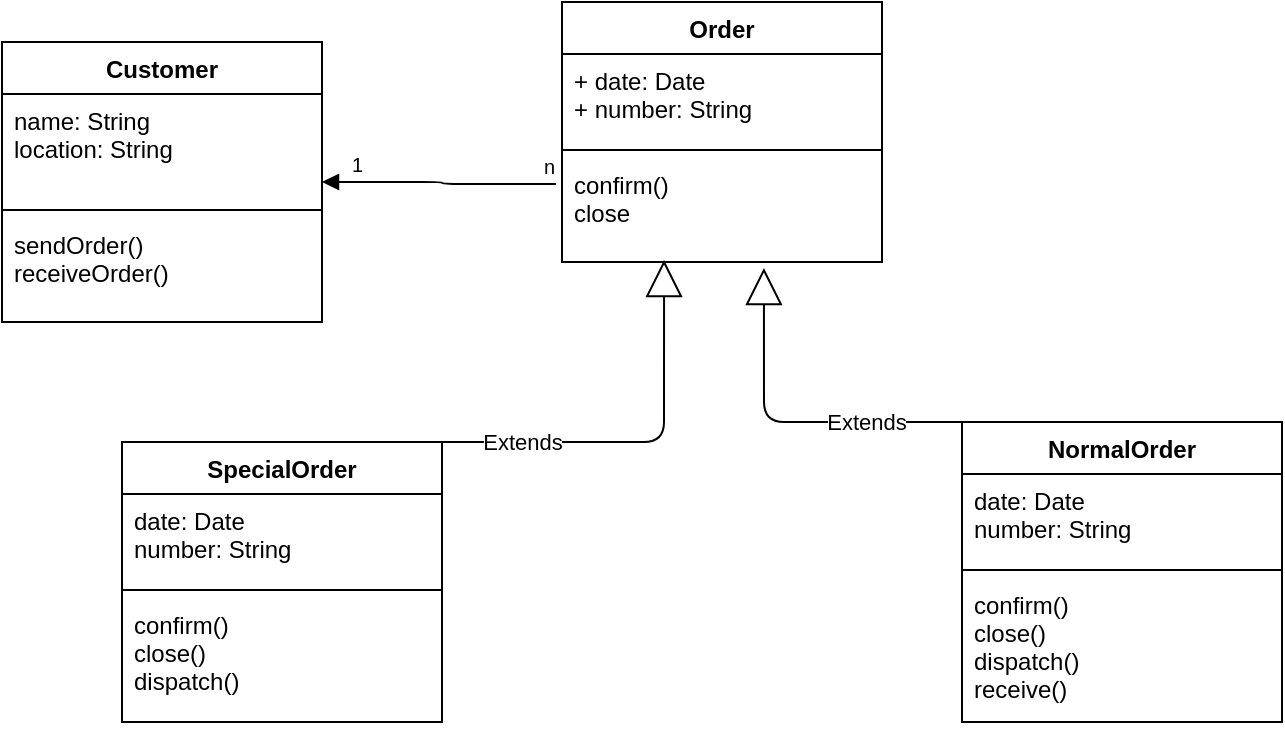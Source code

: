 <mxfile version="12.9.14" type="google"><diagram id="-SW95ahnhSA2WMdlfEpd" name="Page-1"><mxGraphModel dx="868" dy="456" grid="1" gridSize="10" guides="1" tooltips="1" connect="1" arrows="1" fold="1" page="1" pageScale="1" pageWidth="850" pageHeight="1100" math="0" shadow="0"><root><mxCell id="0"/><mxCell id="1" parent="0"/><mxCell id="49olSPp61oo56eikKU90-1" value="Order" style="swimlane;fontStyle=1;align=center;verticalAlign=top;childLayout=stackLayout;horizontal=1;startSize=26;horizontalStack=0;resizeParent=1;resizeParentMax=0;resizeLast=0;collapsible=1;marginBottom=0;" parent="1" vertex="1"><mxGeometry x="340" y="70" width="160" height="130" as="geometry"/></mxCell><mxCell id="49olSPp61oo56eikKU90-2" value="+ date: Date&#xA;+ number: String&#xA;" style="text;strokeColor=none;fillColor=none;align=left;verticalAlign=top;spacingLeft=4;spacingRight=4;overflow=hidden;rotatable=0;points=[[0,0.5],[1,0.5]];portConstraint=eastwest;" parent="49olSPp61oo56eikKU90-1" vertex="1"><mxGeometry y="26" width="160" height="44" as="geometry"/></mxCell><mxCell id="49olSPp61oo56eikKU90-3" value="" style="line;strokeWidth=1;fillColor=none;align=left;verticalAlign=middle;spacingTop=-1;spacingLeft=3;spacingRight=3;rotatable=0;labelPosition=right;points=[];portConstraint=eastwest;" parent="49olSPp61oo56eikKU90-1" vertex="1"><mxGeometry y="70" width="160" height="8" as="geometry"/></mxCell><mxCell id="49olSPp61oo56eikKU90-4" value="confirm()&#xA;close&#xA;" style="text;strokeColor=none;fillColor=none;align=left;verticalAlign=top;spacingLeft=4;spacingRight=4;overflow=hidden;rotatable=0;points=[[0,0.5],[1,0.5]];portConstraint=eastwest;" parent="49olSPp61oo56eikKU90-1" vertex="1"><mxGeometry y="78" width="160" height="52" as="geometry"/></mxCell><mxCell id="49olSPp61oo56eikKU90-9" value="SpecialOrder" style="swimlane;fontStyle=1;align=center;verticalAlign=top;childLayout=stackLayout;horizontal=1;startSize=26;horizontalStack=0;resizeParent=1;resizeParentMax=0;resizeLast=0;collapsible=1;marginBottom=0;" parent="1" vertex="1"><mxGeometry x="120" y="290" width="160" height="140" as="geometry"/></mxCell><mxCell id="49olSPp61oo56eikKU90-10" value="date: Date&#xA;number: String&#xA;&#xA;" style="text;strokeColor=none;fillColor=none;align=left;verticalAlign=top;spacingLeft=4;spacingRight=4;overflow=hidden;rotatable=0;points=[[0,0.5],[1,0.5]];portConstraint=eastwest;" parent="49olSPp61oo56eikKU90-9" vertex="1"><mxGeometry y="26" width="160" height="44" as="geometry"/></mxCell><mxCell id="49olSPp61oo56eikKU90-11" value="" style="line;strokeWidth=1;fillColor=none;align=left;verticalAlign=middle;spacingTop=-1;spacingLeft=3;spacingRight=3;rotatable=0;labelPosition=right;points=[];portConstraint=eastwest;" parent="49olSPp61oo56eikKU90-9" vertex="1"><mxGeometry y="70" width="160" height="8" as="geometry"/></mxCell><mxCell id="49olSPp61oo56eikKU90-12" value="confirm()&#xA;close()&#xA;dispatch()&#xA;" style="text;strokeColor=none;fillColor=none;align=left;verticalAlign=top;spacingLeft=4;spacingRight=4;overflow=hidden;rotatable=0;points=[[0,0.5],[1,0.5]];portConstraint=eastwest;" parent="49olSPp61oo56eikKU90-9" vertex="1"><mxGeometry y="78" width="160" height="62" as="geometry"/></mxCell><mxCell id="49olSPp61oo56eikKU90-13" value="Customer" style="swimlane;fontStyle=1;align=center;verticalAlign=top;childLayout=stackLayout;horizontal=1;startSize=26;horizontalStack=0;resizeParent=1;resizeParentMax=0;resizeLast=0;collapsible=1;marginBottom=0;" parent="1" vertex="1"><mxGeometry x="60" y="90" width="160" height="140" as="geometry"/></mxCell><mxCell id="49olSPp61oo56eikKU90-14" value="name: String&#xA;location: String&#xA;&#xA;" style="text;strokeColor=none;fillColor=none;align=left;verticalAlign=top;spacingLeft=4;spacingRight=4;overflow=hidden;rotatable=0;points=[[0,0.5],[1,0.5]];portConstraint=eastwest;" parent="49olSPp61oo56eikKU90-13" vertex="1"><mxGeometry y="26" width="160" height="54" as="geometry"/></mxCell><mxCell id="49olSPp61oo56eikKU90-15" value="" style="line;strokeWidth=1;fillColor=none;align=left;verticalAlign=middle;spacingTop=-1;spacingLeft=3;spacingRight=3;rotatable=0;labelPosition=right;points=[];portConstraint=eastwest;" parent="49olSPp61oo56eikKU90-13" vertex="1"><mxGeometry y="80" width="160" height="8" as="geometry"/></mxCell><mxCell id="49olSPp61oo56eikKU90-16" value="sendOrder()&#xA;receiveOrder()&#xA;" style="text;strokeColor=none;fillColor=none;align=left;verticalAlign=top;spacingLeft=4;spacingRight=4;overflow=hidden;rotatable=0;points=[[0,0.5],[1,0.5]];portConstraint=eastwest;" parent="49olSPp61oo56eikKU90-13" vertex="1"><mxGeometry y="88" width="160" height="52" as="geometry"/></mxCell><mxCell id="49olSPp61oo56eikKU90-18" value="Extends" style="endArrow=block;endSize=16;endFill=0;html=1;entryX=0.319;entryY=0.981;entryDx=0;entryDy=0;exitX=0.5;exitY=0;exitDx=0;exitDy=0;entryPerimeter=0;" parent="1" source="49olSPp61oo56eikKU90-9" target="49olSPp61oo56eikKU90-4" edge="1"><mxGeometry x="-0.149" width="160" relative="1" as="geometry"><mxPoint x="210" y="280" as="sourcePoint"/><mxPoint x="370" y="280" as="targetPoint"/><Array as="points"><mxPoint x="391" y="290"/></Array><mxPoint as="offset"/></mxGeometry></mxCell><mxCell id="49olSPp61oo56eikKU90-19" value="Extends" style="endArrow=block;endSize=16;endFill=0;html=1;entryX=0.631;entryY=1.058;entryDx=0;entryDy=0;entryPerimeter=0;exitX=0.5;exitY=0;exitDx=0;exitDy=0;" parent="1" source="49olSPp61oo56eikKU90-5" target="49olSPp61oo56eikKU90-4" edge="1"><mxGeometry width="160" relative="1" as="geometry"><mxPoint x="470" y="290" as="sourcePoint"/><mxPoint x="500" y="280" as="targetPoint"/><Array as="points"><mxPoint x="441" y="280"/></Array></mxGeometry></mxCell><mxCell id="49olSPp61oo56eikKU90-5" value="NormalOrder" style="swimlane;fontStyle=1;align=center;verticalAlign=top;childLayout=stackLayout;horizontal=1;startSize=26;horizontalStack=0;resizeParent=1;resizeParentMax=0;resizeLast=0;collapsible=1;marginBottom=0;" parent="1" vertex="1"><mxGeometry x="540" y="280" width="160" height="150" as="geometry"/></mxCell><mxCell id="49olSPp61oo56eikKU90-6" value="date: Date&#xA;number: String&#xA;" style="text;strokeColor=none;fillColor=none;align=left;verticalAlign=top;spacingLeft=4;spacingRight=4;overflow=hidden;rotatable=0;points=[[0,0.5],[1,0.5]];portConstraint=eastwest;" parent="49olSPp61oo56eikKU90-5" vertex="1"><mxGeometry y="26" width="160" height="44" as="geometry"/></mxCell><mxCell id="49olSPp61oo56eikKU90-7" value="" style="line;strokeWidth=1;fillColor=none;align=left;verticalAlign=middle;spacingTop=-1;spacingLeft=3;spacingRight=3;rotatable=0;labelPosition=right;points=[];portConstraint=eastwest;" parent="49olSPp61oo56eikKU90-5" vertex="1"><mxGeometry y="70" width="160" height="8" as="geometry"/></mxCell><mxCell id="49olSPp61oo56eikKU90-8" value="confirm()&#xA;close()&#xA;dispatch()&#xA;receive()&#xA;" style="text;strokeColor=none;fillColor=none;align=left;verticalAlign=top;spacingLeft=4;spacingRight=4;overflow=hidden;rotatable=0;points=[[0,0.5],[1,0.5]];portConstraint=eastwest;" parent="49olSPp61oo56eikKU90-5" vertex="1"><mxGeometry y="78" width="160" height="72" as="geometry"/></mxCell><mxCell id="49olSPp61oo56eikKU90-23" value="" style="endArrow=block;endFill=1;html=1;edgeStyle=orthogonalEdgeStyle;align=left;verticalAlign=top;exitX=-0.019;exitY=0.25;exitDx=0;exitDy=0;exitPerimeter=0;entryX=1;entryY=0.5;entryDx=0;entryDy=0;" parent="1" source="49olSPp61oo56eikKU90-4" target="49olSPp61oo56eikKU90-13" edge="1"><mxGeometry x="1" y="314" relative="1" as="geometry"><mxPoint x="260" y="180" as="sourcePoint"/><mxPoint x="230" y="110" as="targetPoint"/><mxPoint x="-190" y="-64" as="offset"/></mxGeometry></mxCell><mxCell id="49olSPp61oo56eikKU90-24" value="n" style="resizable=0;html=1;align=left;verticalAlign=bottom;labelBackgroundColor=#ffffff;fontSize=10;" parent="49olSPp61oo56eikKU90-23" connectable="0" vertex="1"><mxGeometry x="-1" relative="1" as="geometry"><mxPoint x="-7.96" y="-1" as="offset"/></mxGeometry></mxCell><mxCell id="49olSPp61oo56eikKU90-25" value="1" style="resizable=0;html=1;align=left;verticalAlign=bottom;labelBackgroundColor=#ffffff;fontSize=10;" parent="1" connectable="0" vertex="1"><mxGeometry x="270" y="170" as="geometry"><mxPoint x="-36.96" y="-11" as="offset"/></mxGeometry></mxCell></root></mxGraphModel></diagram></mxfile>